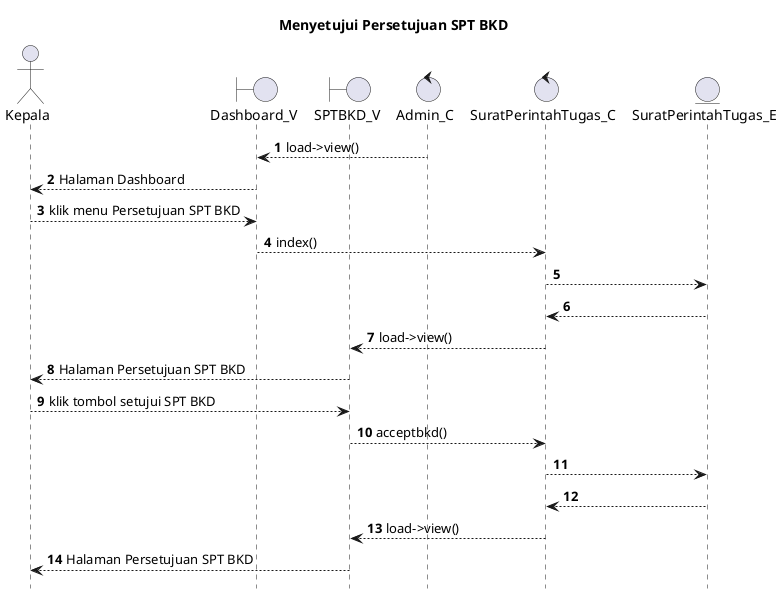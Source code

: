 @startuml

autonumber
hide footbox
title Menyetujui Persetujuan SPT BKD

Actor Kepala
boundary Dashboard_V
boundary SPTBKD_V
control Admin_C
control SuratPerintahTugas_C
Entity SuratPerintahTugas_E

Admin_C --> Dashboard_V: load->view()
Dashboard_V --> Kepala: Halaman Dashboard
Kepala --> Dashboard_V: klik menu Persetujuan SPT BKD
Dashboard_V --> SuratPerintahTugas_C: index()
SuratPerintahTugas_C --> SuratPerintahTugas_E:
    
    SuratPerintahTugas_E --> SuratPerintahTugas_C:
    SuratPerintahTugas_C --> SPTBKD_V: load->view()
    SPTBKD_V --> Kepala: Halaman Persetujuan SPT BKD

Kepala --> SPTBKD_V: klik tombol setujui SPT BKD
SPTBKD_V --> SuratPerintahTugas_C: acceptbkd()
SuratPerintahTugas_C --> SuratPerintahTugas_E:
   
    SuratPerintahTugas_E --> SuratPerintahTugas_C:
    SuratPerintahTugas_C --> SPTBKD_V: load->view()
    SPTBKD_V --> Kepala: Halaman Persetujuan SPT BKD

@enduml